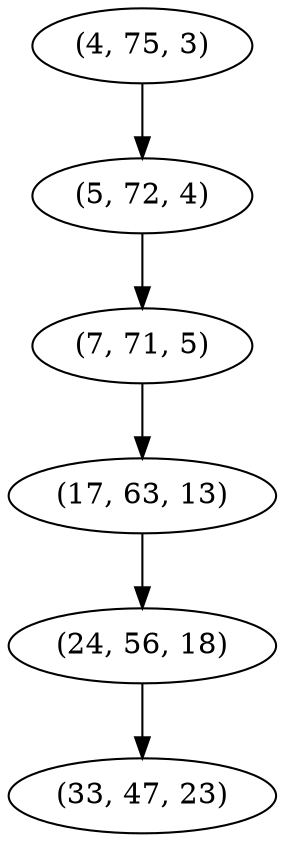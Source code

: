 digraph tree {
    "(4, 75, 3)";
    "(5, 72, 4)";
    "(7, 71, 5)";
    "(17, 63, 13)";
    "(24, 56, 18)";
    "(33, 47, 23)";
    "(4, 75, 3)" -> "(5, 72, 4)";
    "(5, 72, 4)" -> "(7, 71, 5)";
    "(7, 71, 5)" -> "(17, 63, 13)";
    "(17, 63, 13)" -> "(24, 56, 18)";
    "(24, 56, 18)" -> "(33, 47, 23)";
}
